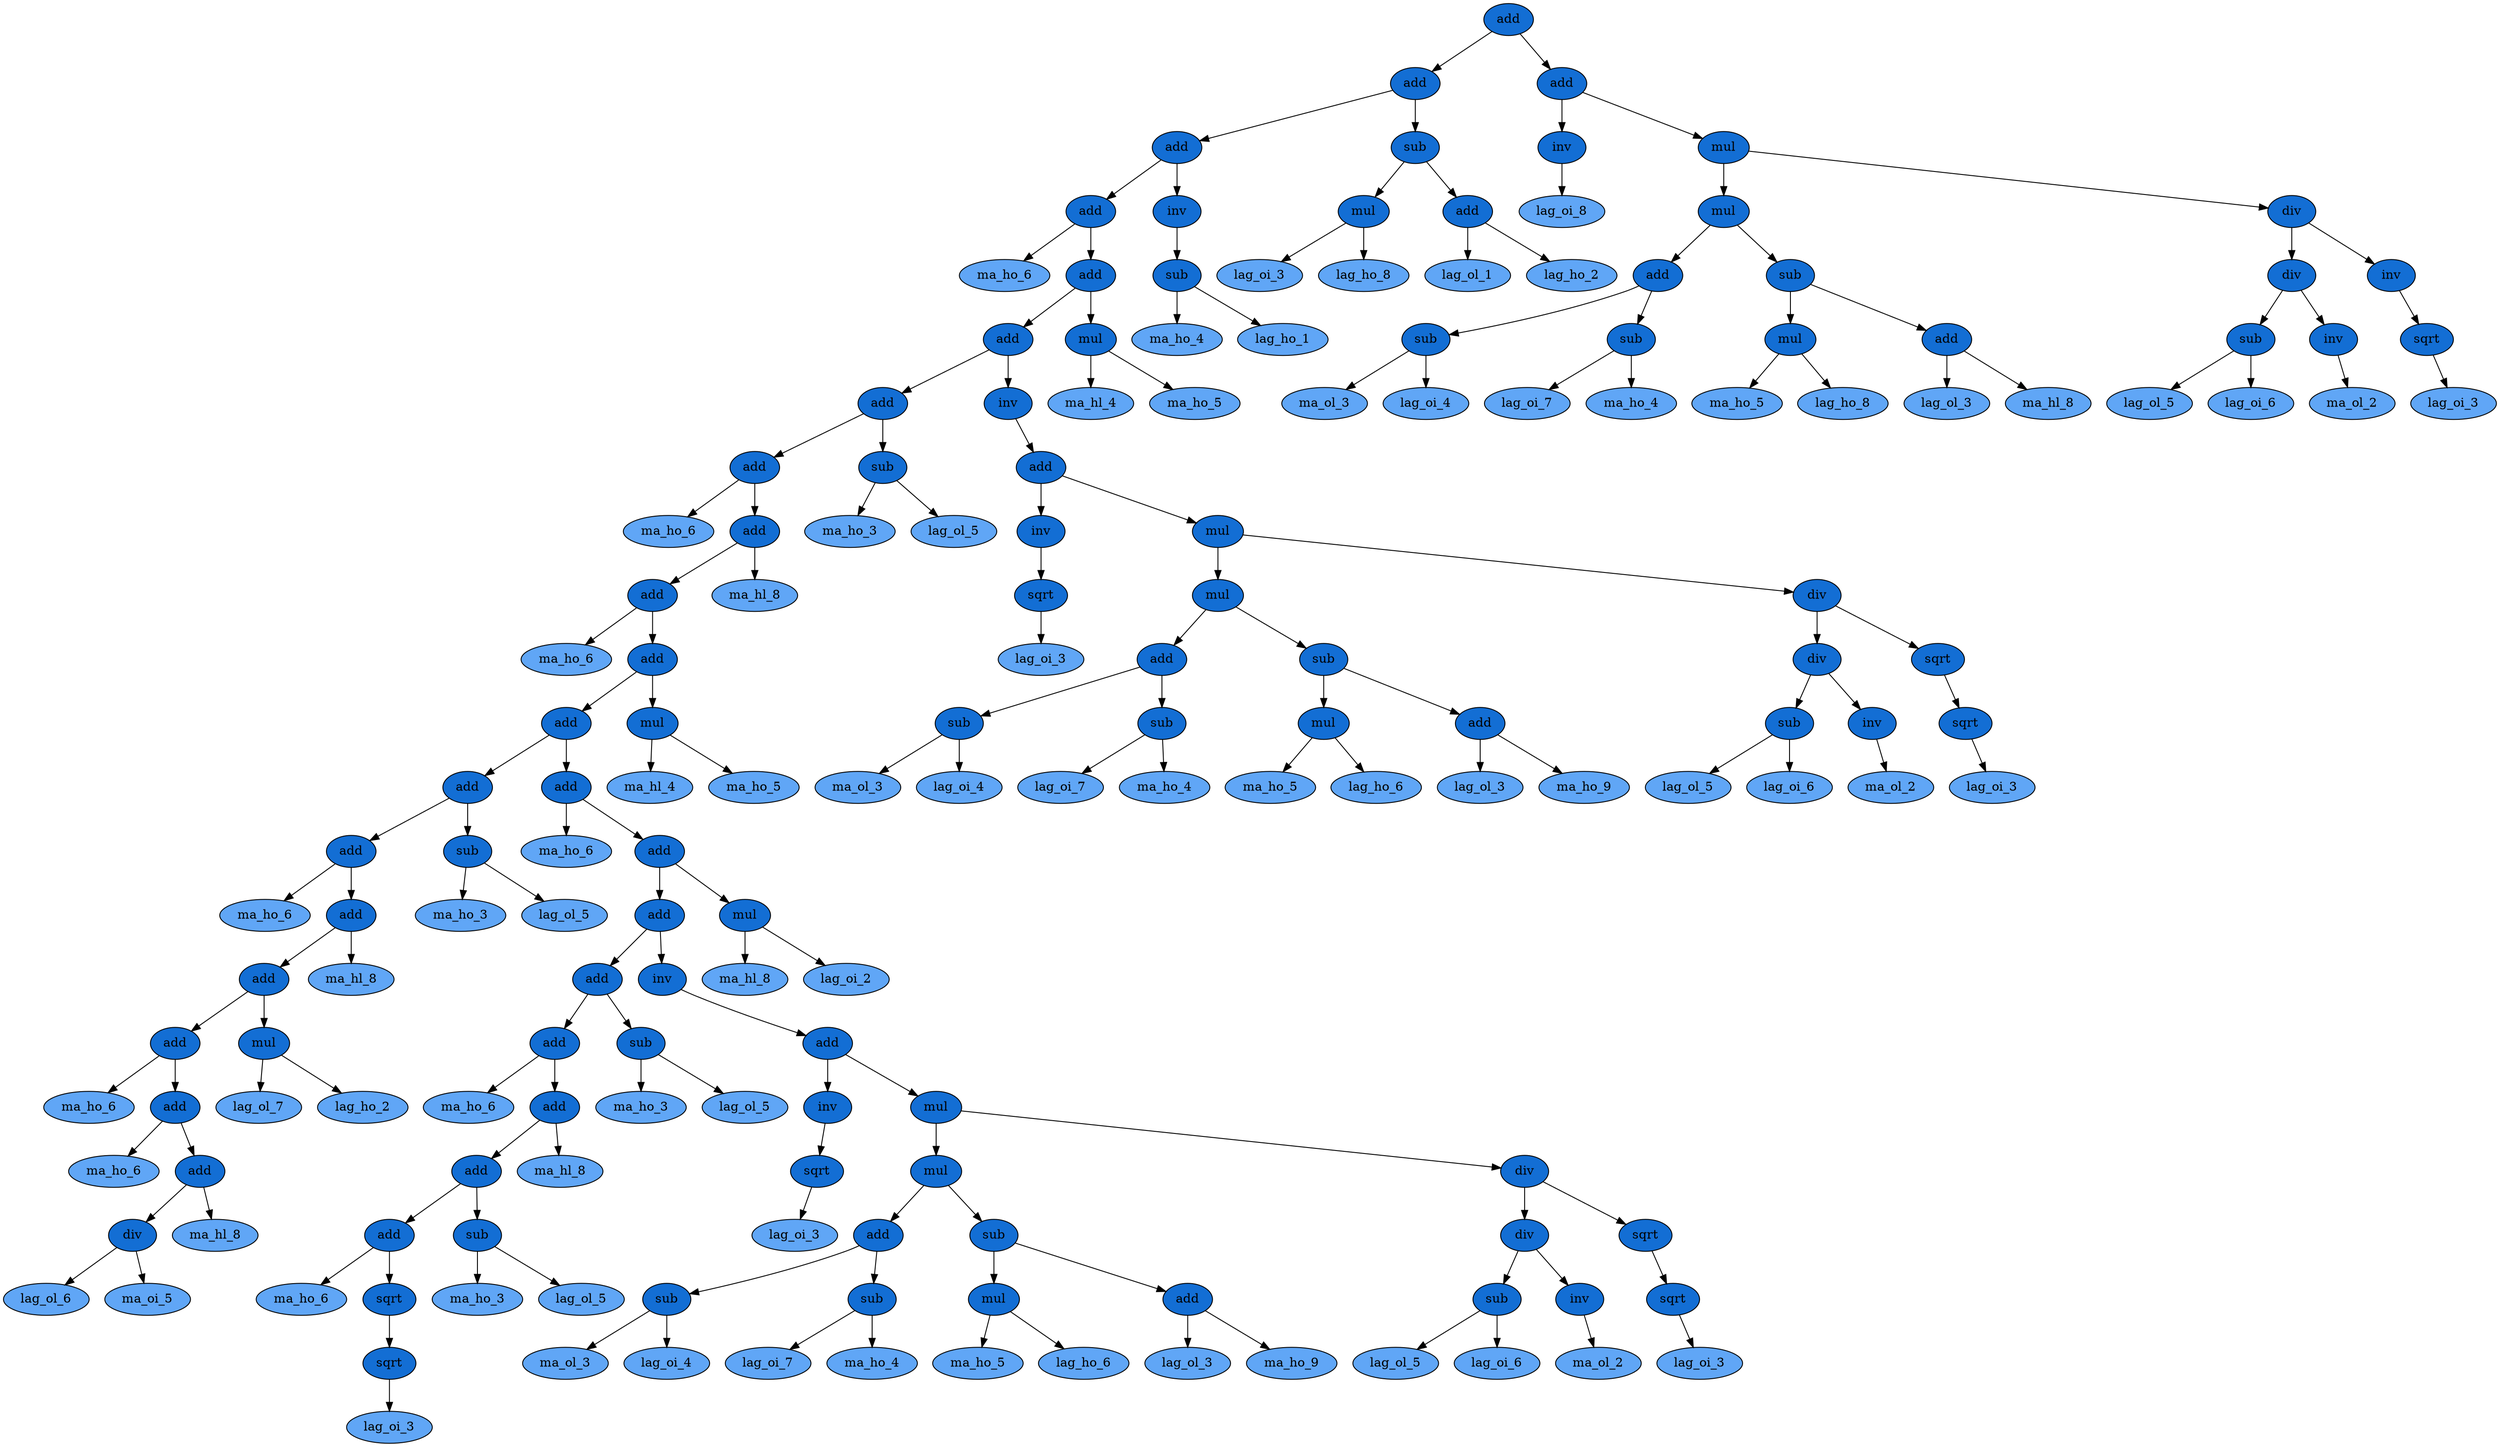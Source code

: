 digraph program {
node [style=filled]
0 [label="add", fillcolor="#136ed4"] ;
1 [label="add", fillcolor="#136ed4"] ;
2 [label="add", fillcolor="#136ed4"] ;
3 [label="add", fillcolor="#136ed4"] ;
4 [label="ma_ho_6", fillcolor="#60a6f6"] ;
5 [label="add", fillcolor="#136ed4"] ;
6 [label="add", fillcolor="#136ed4"] ;
7 [label="add", fillcolor="#136ed4"] ;
8 [label="add", fillcolor="#136ed4"] ;
9 [label="ma_ho_6", fillcolor="#60a6f6"] ;
10 [label="add", fillcolor="#136ed4"] ;
11 [label="add", fillcolor="#136ed4"] ;
12 [label="ma_ho_6", fillcolor="#60a6f6"] ;
13 [label="add", fillcolor="#136ed4"] ;
14 [label="add", fillcolor="#136ed4"] ;
15 [label="add", fillcolor="#136ed4"] ;
16 [label="add", fillcolor="#136ed4"] ;
17 [label="ma_ho_6", fillcolor="#60a6f6"] ;
18 [label="add", fillcolor="#136ed4"] ;
19 [label="add", fillcolor="#136ed4"] ;
20 [label="add", fillcolor="#136ed4"] ;
21 [label="ma_ho_6", fillcolor="#60a6f6"] ;
22 [label="add", fillcolor="#136ed4"] ;
23 [label="ma_ho_6", fillcolor="#60a6f6"] ;
24 [label="add", fillcolor="#136ed4"] ;
25 [label="div", fillcolor="#136ed4"] ;
26 [label="lag_ol_6", fillcolor="#60a6f6"] ;
27 [label="ma_oi_5", fillcolor="#60a6f6"] ;
25 -> 27 ;
25 -> 26 ;
28 [label="ma_hl_8", fillcolor="#60a6f6"] ;
24 -> 28 ;
24 -> 25 ;
22 -> 24 ;
22 -> 23 ;
20 -> 22 ;
20 -> 21 ;
29 [label="mul", fillcolor="#136ed4"] ;
30 [label="lag_ol_7", fillcolor="#60a6f6"] ;
31 [label="lag_ho_2", fillcolor="#60a6f6"] ;
29 -> 31 ;
29 -> 30 ;
19 -> 29 ;
19 -> 20 ;
32 [label="ma_hl_8", fillcolor="#60a6f6"] ;
18 -> 32 ;
18 -> 19 ;
16 -> 18 ;
16 -> 17 ;
33 [label="sub", fillcolor="#136ed4"] ;
34 [label="ma_ho_3", fillcolor="#60a6f6"] ;
35 [label="lag_ol_5", fillcolor="#60a6f6"] ;
33 -> 35 ;
33 -> 34 ;
15 -> 33 ;
15 -> 16 ;
36 [label="add", fillcolor="#136ed4"] ;
37 [label="ma_ho_6", fillcolor="#60a6f6"] ;
38 [label="add", fillcolor="#136ed4"] ;
39 [label="add", fillcolor="#136ed4"] ;
40 [label="add", fillcolor="#136ed4"] ;
41 [label="add", fillcolor="#136ed4"] ;
42 [label="ma_ho_6", fillcolor="#60a6f6"] ;
43 [label="add", fillcolor="#136ed4"] ;
44 [label="add", fillcolor="#136ed4"] ;
45 [label="add", fillcolor="#136ed4"] ;
46 [label="ma_ho_6", fillcolor="#60a6f6"] ;
47 [label="sqrt", fillcolor="#136ed4"] ;
48 [label="sqrt", fillcolor="#136ed4"] ;
49 [label="lag_oi_3", fillcolor="#60a6f6"] ;
48 -> 49 ;
47 -> 48 ;
45 -> 47 ;
45 -> 46 ;
50 [label="sub", fillcolor="#136ed4"] ;
51 [label="ma_ho_3", fillcolor="#60a6f6"] ;
52 [label="lag_ol_5", fillcolor="#60a6f6"] ;
50 -> 52 ;
50 -> 51 ;
44 -> 50 ;
44 -> 45 ;
53 [label="ma_hl_8", fillcolor="#60a6f6"] ;
43 -> 53 ;
43 -> 44 ;
41 -> 43 ;
41 -> 42 ;
54 [label="sub", fillcolor="#136ed4"] ;
55 [label="ma_ho_3", fillcolor="#60a6f6"] ;
56 [label="lag_ol_5", fillcolor="#60a6f6"] ;
54 -> 56 ;
54 -> 55 ;
40 -> 54 ;
40 -> 41 ;
57 [label="inv", fillcolor="#136ed4"] ;
58 [label="add", fillcolor="#136ed4"] ;
59 [label="inv", fillcolor="#136ed4"] ;
60 [label="sqrt", fillcolor="#136ed4"] ;
61 [label="lag_oi_3", fillcolor="#60a6f6"] ;
60 -> 61 ;
59 -> 60 ;
62 [label="mul", fillcolor="#136ed4"] ;
63 [label="mul", fillcolor="#136ed4"] ;
64 [label="add", fillcolor="#136ed4"] ;
65 [label="sub", fillcolor="#136ed4"] ;
66 [label="ma_ol_3", fillcolor="#60a6f6"] ;
67 [label="lag_oi_4", fillcolor="#60a6f6"] ;
65 -> 67 ;
65 -> 66 ;
68 [label="sub", fillcolor="#136ed4"] ;
69 [label="lag_oi_7", fillcolor="#60a6f6"] ;
70 [label="ma_ho_4", fillcolor="#60a6f6"] ;
68 -> 70 ;
68 -> 69 ;
64 -> 68 ;
64 -> 65 ;
71 [label="sub", fillcolor="#136ed4"] ;
72 [label="mul", fillcolor="#136ed4"] ;
73 [label="ma_ho_5", fillcolor="#60a6f6"] ;
74 [label="lag_ho_6", fillcolor="#60a6f6"] ;
72 -> 74 ;
72 -> 73 ;
75 [label="add", fillcolor="#136ed4"] ;
76 [label="lag_ol_3", fillcolor="#60a6f6"] ;
77 [label="ma_ho_9", fillcolor="#60a6f6"] ;
75 -> 77 ;
75 -> 76 ;
71 -> 75 ;
71 -> 72 ;
63 -> 71 ;
63 -> 64 ;
78 [label="div", fillcolor="#136ed4"] ;
79 [label="div", fillcolor="#136ed4"] ;
80 [label="sub", fillcolor="#136ed4"] ;
81 [label="lag_ol_5", fillcolor="#60a6f6"] ;
82 [label="lag_oi_6", fillcolor="#60a6f6"] ;
80 -> 82 ;
80 -> 81 ;
83 [label="inv", fillcolor="#136ed4"] ;
84 [label="ma_ol_2", fillcolor="#60a6f6"] ;
83 -> 84 ;
79 -> 83 ;
79 -> 80 ;
85 [label="sqrt", fillcolor="#136ed4"] ;
86 [label="sqrt", fillcolor="#136ed4"] ;
87 [label="lag_oi_3", fillcolor="#60a6f6"] ;
86 -> 87 ;
85 -> 86 ;
78 -> 85 ;
78 -> 79 ;
62 -> 78 ;
62 -> 63 ;
58 -> 62 ;
58 -> 59 ;
57 -> 58 ;
39 -> 57 ;
39 -> 40 ;
88 [label="mul", fillcolor="#136ed4"] ;
89 [label="ma_hl_8", fillcolor="#60a6f6"] ;
90 [label="lag_oi_2", fillcolor="#60a6f6"] ;
88 -> 90 ;
88 -> 89 ;
38 -> 88 ;
38 -> 39 ;
36 -> 38 ;
36 -> 37 ;
14 -> 36 ;
14 -> 15 ;
91 [label="mul", fillcolor="#136ed4"] ;
92 [label="ma_hl_4", fillcolor="#60a6f6"] ;
93 [label="ma_ho_5", fillcolor="#60a6f6"] ;
91 -> 93 ;
91 -> 92 ;
13 -> 91 ;
13 -> 14 ;
11 -> 13 ;
11 -> 12 ;
94 [label="ma_hl_8", fillcolor="#60a6f6"] ;
10 -> 94 ;
10 -> 11 ;
8 -> 10 ;
8 -> 9 ;
95 [label="sub", fillcolor="#136ed4"] ;
96 [label="ma_ho_3", fillcolor="#60a6f6"] ;
97 [label="lag_ol_5", fillcolor="#60a6f6"] ;
95 -> 97 ;
95 -> 96 ;
7 -> 95 ;
7 -> 8 ;
98 [label="inv", fillcolor="#136ed4"] ;
99 [label="add", fillcolor="#136ed4"] ;
100 [label="inv", fillcolor="#136ed4"] ;
101 [label="sqrt", fillcolor="#136ed4"] ;
102 [label="lag_oi_3", fillcolor="#60a6f6"] ;
101 -> 102 ;
100 -> 101 ;
103 [label="mul", fillcolor="#136ed4"] ;
104 [label="mul", fillcolor="#136ed4"] ;
105 [label="add", fillcolor="#136ed4"] ;
106 [label="sub", fillcolor="#136ed4"] ;
107 [label="ma_ol_3", fillcolor="#60a6f6"] ;
108 [label="lag_oi_4", fillcolor="#60a6f6"] ;
106 -> 108 ;
106 -> 107 ;
109 [label="sub", fillcolor="#136ed4"] ;
110 [label="lag_oi_7", fillcolor="#60a6f6"] ;
111 [label="ma_ho_4", fillcolor="#60a6f6"] ;
109 -> 111 ;
109 -> 110 ;
105 -> 109 ;
105 -> 106 ;
112 [label="sub", fillcolor="#136ed4"] ;
113 [label="mul", fillcolor="#136ed4"] ;
114 [label="ma_ho_5", fillcolor="#60a6f6"] ;
115 [label="lag_ho_6", fillcolor="#60a6f6"] ;
113 -> 115 ;
113 -> 114 ;
116 [label="add", fillcolor="#136ed4"] ;
117 [label="lag_ol_3", fillcolor="#60a6f6"] ;
118 [label="ma_ho_9", fillcolor="#60a6f6"] ;
116 -> 118 ;
116 -> 117 ;
112 -> 116 ;
112 -> 113 ;
104 -> 112 ;
104 -> 105 ;
119 [label="div", fillcolor="#136ed4"] ;
120 [label="div", fillcolor="#136ed4"] ;
121 [label="sub", fillcolor="#136ed4"] ;
122 [label="lag_ol_5", fillcolor="#60a6f6"] ;
123 [label="lag_oi_6", fillcolor="#60a6f6"] ;
121 -> 123 ;
121 -> 122 ;
124 [label="inv", fillcolor="#136ed4"] ;
125 [label="ma_ol_2", fillcolor="#60a6f6"] ;
124 -> 125 ;
120 -> 124 ;
120 -> 121 ;
126 [label="sqrt", fillcolor="#136ed4"] ;
127 [label="sqrt", fillcolor="#136ed4"] ;
128 [label="lag_oi_3", fillcolor="#60a6f6"] ;
127 -> 128 ;
126 -> 127 ;
119 -> 126 ;
119 -> 120 ;
103 -> 119 ;
103 -> 104 ;
99 -> 103 ;
99 -> 100 ;
98 -> 99 ;
6 -> 98 ;
6 -> 7 ;
129 [label="mul", fillcolor="#136ed4"] ;
130 [label="ma_hl_4", fillcolor="#60a6f6"] ;
131 [label="ma_ho_5", fillcolor="#60a6f6"] ;
129 -> 131 ;
129 -> 130 ;
5 -> 129 ;
5 -> 6 ;
3 -> 5 ;
3 -> 4 ;
132 [label="inv", fillcolor="#136ed4"] ;
133 [label="sub", fillcolor="#136ed4"] ;
134 [label="ma_ho_4", fillcolor="#60a6f6"] ;
135 [label="lag_ho_1", fillcolor="#60a6f6"] ;
133 -> 135 ;
133 -> 134 ;
132 -> 133 ;
2 -> 132 ;
2 -> 3 ;
136 [label="sub", fillcolor="#136ed4"] ;
137 [label="mul", fillcolor="#136ed4"] ;
138 [label="lag_oi_3", fillcolor="#60a6f6"] ;
139 [label="lag_ho_8", fillcolor="#60a6f6"] ;
137 -> 139 ;
137 -> 138 ;
140 [label="add", fillcolor="#136ed4"] ;
141 [label="lag_ol_1", fillcolor="#60a6f6"] ;
142 [label="lag_ho_2", fillcolor="#60a6f6"] ;
140 -> 142 ;
140 -> 141 ;
136 -> 140 ;
136 -> 137 ;
1 -> 136 ;
1 -> 2 ;
143 [label="add", fillcolor="#136ed4"] ;
144 [label="inv", fillcolor="#136ed4"] ;
145 [label="lag_oi_8", fillcolor="#60a6f6"] ;
144 -> 145 ;
146 [label="mul", fillcolor="#136ed4"] ;
147 [label="mul", fillcolor="#136ed4"] ;
148 [label="add", fillcolor="#136ed4"] ;
149 [label="sub", fillcolor="#136ed4"] ;
150 [label="ma_ol_3", fillcolor="#60a6f6"] ;
151 [label="lag_oi_4", fillcolor="#60a6f6"] ;
149 -> 151 ;
149 -> 150 ;
152 [label="sub", fillcolor="#136ed4"] ;
153 [label="lag_oi_7", fillcolor="#60a6f6"] ;
154 [label="ma_ho_4", fillcolor="#60a6f6"] ;
152 -> 154 ;
152 -> 153 ;
148 -> 152 ;
148 -> 149 ;
155 [label="sub", fillcolor="#136ed4"] ;
156 [label="mul", fillcolor="#136ed4"] ;
157 [label="ma_ho_5", fillcolor="#60a6f6"] ;
158 [label="lag_ho_8", fillcolor="#60a6f6"] ;
156 -> 158 ;
156 -> 157 ;
159 [label="add", fillcolor="#136ed4"] ;
160 [label="lag_ol_3", fillcolor="#60a6f6"] ;
161 [label="ma_hl_8", fillcolor="#60a6f6"] ;
159 -> 161 ;
159 -> 160 ;
155 -> 159 ;
155 -> 156 ;
147 -> 155 ;
147 -> 148 ;
162 [label="div", fillcolor="#136ed4"] ;
163 [label="div", fillcolor="#136ed4"] ;
164 [label="sub", fillcolor="#136ed4"] ;
165 [label="lag_ol_5", fillcolor="#60a6f6"] ;
166 [label="lag_oi_6", fillcolor="#60a6f6"] ;
164 -> 166 ;
164 -> 165 ;
167 [label="inv", fillcolor="#136ed4"] ;
168 [label="ma_ol_2", fillcolor="#60a6f6"] ;
167 -> 168 ;
163 -> 167 ;
163 -> 164 ;
169 [label="inv", fillcolor="#136ed4"] ;
170 [label="sqrt", fillcolor="#136ed4"] ;
171 [label="lag_oi_3", fillcolor="#60a6f6"] ;
170 -> 171 ;
169 -> 170 ;
162 -> 169 ;
162 -> 163 ;
146 -> 162 ;
146 -> 147 ;
143 -> 146 ;
143 -> 144 ;
0 -> 143 ;
0 -> 1 ;
}
